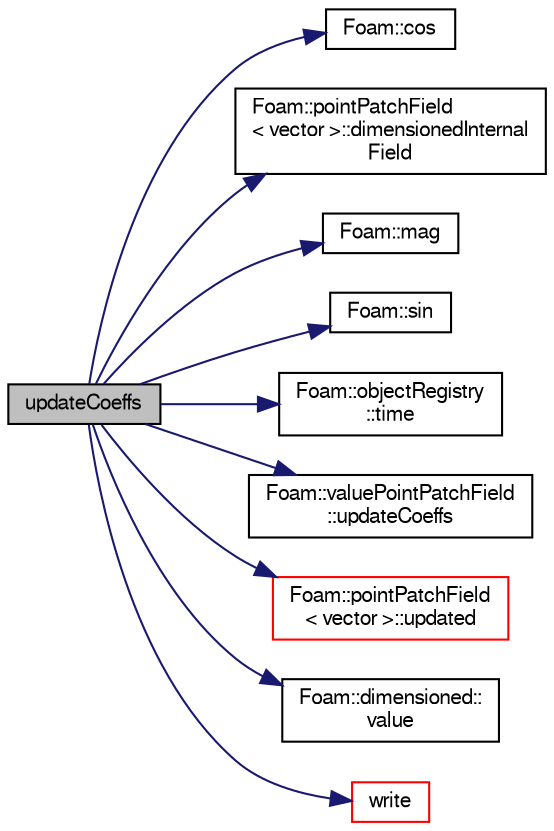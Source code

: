 digraph "updateCoeffs"
{
  bgcolor="transparent";
  edge [fontname="FreeSans",fontsize="10",labelfontname="FreeSans",labelfontsize="10"];
  node [fontname="FreeSans",fontsize="10",shape=record];
  rankdir="LR";
  Node65 [label="updateCoeffs",height=0.2,width=0.4,color="black", fillcolor="grey75", style="filled", fontcolor="black"];
  Node65 -> Node66 [color="midnightblue",fontsize="10",style="solid",fontname="FreeSans"];
  Node66 [label="Foam::cos",height=0.2,width=0.4,color="black",URL="$a21124.html#aebb41a148f7cf44b63e12f69e487e49f"];
  Node65 -> Node67 [color="midnightblue",fontsize="10",style="solid",fontname="FreeSans"];
  Node67 [label="Foam::pointPatchField\l\< vector \>::dimensionedInternal\lField",height=0.2,width=0.4,color="black",URL="$a22946.html#ab736cefcc694e7c262ad4d1dabcd5e79",tooltip="Return dimensioned internal field reference. "];
  Node65 -> Node68 [color="midnightblue",fontsize="10",style="solid",fontname="FreeSans"];
  Node68 [label="Foam::mag",height=0.2,width=0.4,color="black",URL="$a21124.html#a929da2a3fdcf3dacbbe0487d3a330dae"];
  Node65 -> Node69 [color="midnightblue",fontsize="10",style="solid",fontname="FreeSans"];
  Node69 [label="Foam::sin",height=0.2,width=0.4,color="black",URL="$a21124.html#a4517d680df5510934705011b30dcefa6"];
  Node65 -> Node70 [color="midnightblue",fontsize="10",style="solid",fontname="FreeSans"];
  Node70 [label="Foam::objectRegistry\l::time",height=0.2,width=0.4,color="black",URL="$a26326.html#a0d94096809fe3376b29a2a29ca11bb18",tooltip="Return time. "];
  Node65 -> Node71 [color="midnightblue",fontsize="10",style="solid",fontname="FreeSans"];
  Node71 [label="Foam::valuePointPatchField\l::updateCoeffs",height=0.2,width=0.4,color="black",URL="$a26574.html#a7e24eafac629d3733181cd942d4c902f",tooltip="Update the coefficients associated with the patch field. "];
  Node65 -> Node72 [color="midnightblue",fontsize="10",style="solid",fontname="FreeSans"];
  Node72 [label="Foam::pointPatchField\l\< vector \>::updated",height=0.2,width=0.4,color="red",URL="$a22946.html#adb515d6ca9be66613efaaeb72c9709db",tooltip="Return true if the boundary condition has already been updated. "];
  Node65 -> Node77 [color="midnightblue",fontsize="10",style="solid",fontname="FreeSans"];
  Node77 [label="Foam::dimensioned::\lvalue",height=0.2,width=0.4,color="black",URL="$a26366.html#a7948200a26c85fc3a83ffa510a91d668",tooltip="Return const reference to value. "];
  Node65 -> Node78 [color="midnightblue",fontsize="10",style="solid",fontname="FreeSans"];
  Node78 [label="write",height=0.2,width=0.4,color="red",URL="$a23394.html#a293fdfec8bdfbd5c3913ab4c9f3454ff",tooltip="Write. "];
}
